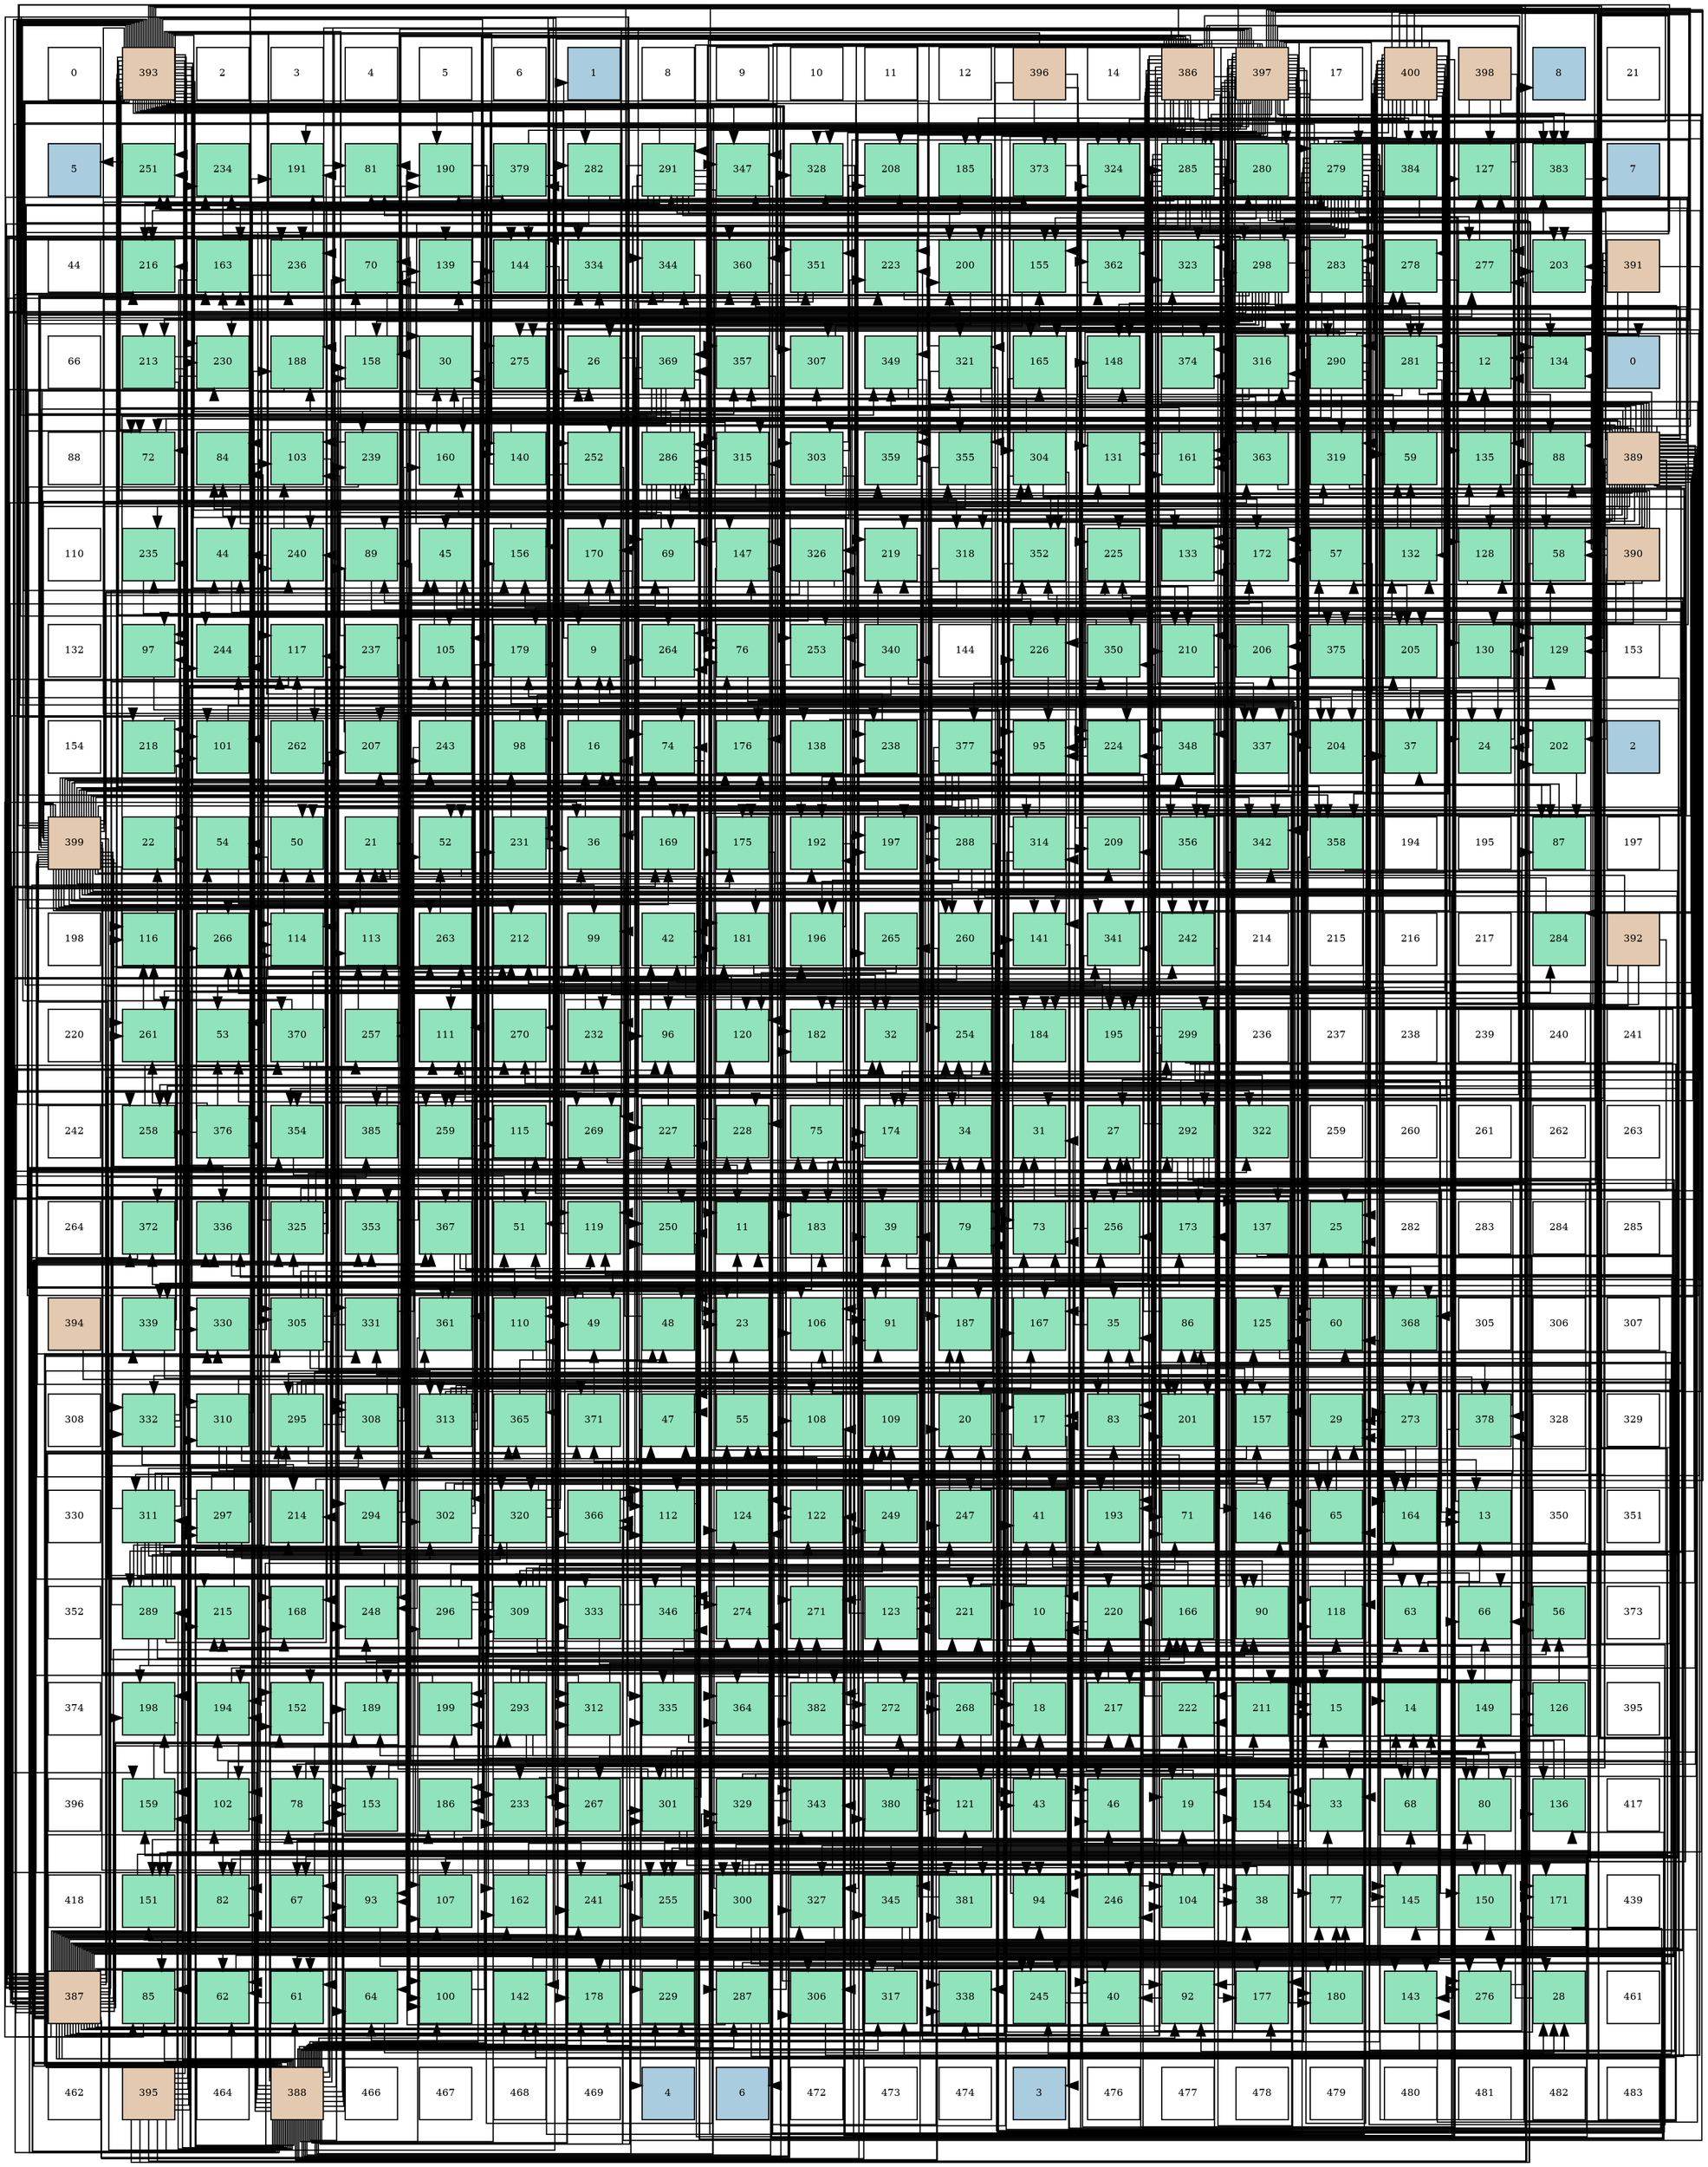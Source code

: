 digraph layout{
 rankdir=TB;
 splines=ortho;
 node [style=filled shape=square fixedsize=true width=0.6];
0[label="0", fontsize=8, fillcolor="#ffffff"];
1[label="393", fontsize=8, fillcolor="#e3c9af"];
2[label="2", fontsize=8, fillcolor="#ffffff"];
3[label="3", fontsize=8, fillcolor="#ffffff"];
4[label="4", fontsize=8, fillcolor="#ffffff"];
5[label="5", fontsize=8, fillcolor="#ffffff"];
6[label="6", fontsize=8, fillcolor="#ffffff"];
7[label="1", fontsize=8, fillcolor="#a9ccde"];
8[label="8", fontsize=8, fillcolor="#ffffff"];
9[label="9", fontsize=8, fillcolor="#ffffff"];
10[label="10", fontsize=8, fillcolor="#ffffff"];
11[label="11", fontsize=8, fillcolor="#ffffff"];
12[label="12", fontsize=8, fillcolor="#ffffff"];
13[label="396", fontsize=8, fillcolor="#e3c9af"];
14[label="14", fontsize=8, fillcolor="#ffffff"];
15[label="386", fontsize=8, fillcolor="#e3c9af"];
16[label="397", fontsize=8, fillcolor="#e3c9af"];
17[label="17", fontsize=8, fillcolor="#ffffff"];
18[label="400", fontsize=8, fillcolor="#e3c9af"];
19[label="398", fontsize=8, fillcolor="#e3c9af"];
20[label="8", fontsize=8, fillcolor="#a9ccde"];
21[label="21", fontsize=8, fillcolor="#ffffff"];
22[label="5", fontsize=8, fillcolor="#a9ccde"];
23[label="251", fontsize=8, fillcolor="#91e3bb"];
24[label="234", fontsize=8, fillcolor="#91e3bb"];
25[label="191", fontsize=8, fillcolor="#91e3bb"];
26[label="81", fontsize=8, fillcolor="#91e3bb"];
27[label="190", fontsize=8, fillcolor="#91e3bb"];
28[label="379", fontsize=8, fillcolor="#91e3bb"];
29[label="282", fontsize=8, fillcolor="#91e3bb"];
30[label="291", fontsize=8, fillcolor="#91e3bb"];
31[label="347", fontsize=8, fillcolor="#91e3bb"];
32[label="328", fontsize=8, fillcolor="#91e3bb"];
33[label="208", fontsize=8, fillcolor="#91e3bb"];
34[label="185", fontsize=8, fillcolor="#91e3bb"];
35[label="373", fontsize=8, fillcolor="#91e3bb"];
36[label="324", fontsize=8, fillcolor="#91e3bb"];
37[label="285", fontsize=8, fillcolor="#91e3bb"];
38[label="280", fontsize=8, fillcolor="#91e3bb"];
39[label="279", fontsize=8, fillcolor="#91e3bb"];
40[label="384", fontsize=8, fillcolor="#91e3bb"];
41[label="127", fontsize=8, fillcolor="#91e3bb"];
42[label="383", fontsize=8, fillcolor="#91e3bb"];
43[label="7", fontsize=8, fillcolor="#a9ccde"];
44[label="44", fontsize=8, fillcolor="#ffffff"];
45[label="216", fontsize=8, fillcolor="#91e3bb"];
46[label="163", fontsize=8, fillcolor="#91e3bb"];
47[label="236", fontsize=8, fillcolor="#91e3bb"];
48[label="70", fontsize=8, fillcolor="#91e3bb"];
49[label="139", fontsize=8, fillcolor="#91e3bb"];
50[label="144", fontsize=8, fillcolor="#91e3bb"];
51[label="334", fontsize=8, fillcolor="#91e3bb"];
52[label="344", fontsize=8, fillcolor="#91e3bb"];
53[label="360", fontsize=8, fillcolor="#91e3bb"];
54[label="351", fontsize=8, fillcolor="#91e3bb"];
55[label="223", fontsize=8, fillcolor="#91e3bb"];
56[label="200", fontsize=8, fillcolor="#91e3bb"];
57[label="155", fontsize=8, fillcolor="#91e3bb"];
58[label="362", fontsize=8, fillcolor="#91e3bb"];
59[label="323", fontsize=8, fillcolor="#91e3bb"];
60[label="298", fontsize=8, fillcolor="#91e3bb"];
61[label="283", fontsize=8, fillcolor="#91e3bb"];
62[label="278", fontsize=8, fillcolor="#91e3bb"];
63[label="277", fontsize=8, fillcolor="#91e3bb"];
64[label="203", fontsize=8, fillcolor="#91e3bb"];
65[label="391", fontsize=8, fillcolor="#e3c9af"];
66[label="66", fontsize=8, fillcolor="#ffffff"];
67[label="213", fontsize=8, fillcolor="#91e3bb"];
68[label="230", fontsize=8, fillcolor="#91e3bb"];
69[label="188", fontsize=8, fillcolor="#91e3bb"];
70[label="158", fontsize=8, fillcolor="#91e3bb"];
71[label="30", fontsize=8, fillcolor="#91e3bb"];
72[label="275", fontsize=8, fillcolor="#91e3bb"];
73[label="26", fontsize=8, fillcolor="#91e3bb"];
74[label="369", fontsize=8, fillcolor="#91e3bb"];
75[label="357", fontsize=8, fillcolor="#91e3bb"];
76[label="307", fontsize=8, fillcolor="#91e3bb"];
77[label="349", fontsize=8, fillcolor="#91e3bb"];
78[label="321", fontsize=8, fillcolor="#91e3bb"];
79[label="165", fontsize=8, fillcolor="#91e3bb"];
80[label="148", fontsize=8, fillcolor="#91e3bb"];
81[label="374", fontsize=8, fillcolor="#91e3bb"];
82[label="316", fontsize=8, fillcolor="#91e3bb"];
83[label="290", fontsize=8, fillcolor="#91e3bb"];
84[label="281", fontsize=8, fillcolor="#91e3bb"];
85[label="12", fontsize=8, fillcolor="#91e3bb"];
86[label="134", fontsize=8, fillcolor="#91e3bb"];
87[label="0", fontsize=8, fillcolor="#a9ccde"];
88[label="88", fontsize=8, fillcolor="#ffffff"];
89[label="72", fontsize=8, fillcolor="#91e3bb"];
90[label="84", fontsize=8, fillcolor="#91e3bb"];
91[label="103", fontsize=8, fillcolor="#91e3bb"];
92[label="239", fontsize=8, fillcolor="#91e3bb"];
93[label="160", fontsize=8, fillcolor="#91e3bb"];
94[label="140", fontsize=8, fillcolor="#91e3bb"];
95[label="252", fontsize=8, fillcolor="#91e3bb"];
96[label="286", fontsize=8, fillcolor="#91e3bb"];
97[label="315", fontsize=8, fillcolor="#91e3bb"];
98[label="303", fontsize=8, fillcolor="#91e3bb"];
99[label="359", fontsize=8, fillcolor="#91e3bb"];
100[label="355", fontsize=8, fillcolor="#91e3bb"];
101[label="304", fontsize=8, fillcolor="#91e3bb"];
102[label="131", fontsize=8, fillcolor="#91e3bb"];
103[label="161", fontsize=8, fillcolor="#91e3bb"];
104[label="363", fontsize=8, fillcolor="#91e3bb"];
105[label="319", fontsize=8, fillcolor="#91e3bb"];
106[label="59", fontsize=8, fillcolor="#91e3bb"];
107[label="135", fontsize=8, fillcolor="#91e3bb"];
108[label="88", fontsize=8, fillcolor="#91e3bb"];
109[label="389", fontsize=8, fillcolor="#e3c9af"];
110[label="110", fontsize=8, fillcolor="#ffffff"];
111[label="235", fontsize=8, fillcolor="#91e3bb"];
112[label="44", fontsize=8, fillcolor="#91e3bb"];
113[label="240", fontsize=8, fillcolor="#91e3bb"];
114[label="89", fontsize=8, fillcolor="#91e3bb"];
115[label="45", fontsize=8, fillcolor="#91e3bb"];
116[label="156", fontsize=8, fillcolor="#91e3bb"];
117[label="170", fontsize=8, fillcolor="#91e3bb"];
118[label="69", fontsize=8, fillcolor="#91e3bb"];
119[label="147", fontsize=8, fillcolor="#91e3bb"];
120[label="326", fontsize=8, fillcolor="#91e3bb"];
121[label="219", fontsize=8, fillcolor="#91e3bb"];
122[label="318", fontsize=8, fillcolor="#91e3bb"];
123[label="352", fontsize=8, fillcolor="#91e3bb"];
124[label="225", fontsize=8, fillcolor="#91e3bb"];
125[label="133", fontsize=8, fillcolor="#91e3bb"];
126[label="172", fontsize=8, fillcolor="#91e3bb"];
127[label="57", fontsize=8, fillcolor="#91e3bb"];
128[label="132", fontsize=8, fillcolor="#91e3bb"];
129[label="128", fontsize=8, fillcolor="#91e3bb"];
130[label="58", fontsize=8, fillcolor="#91e3bb"];
131[label="390", fontsize=8, fillcolor="#e3c9af"];
132[label="132", fontsize=8, fillcolor="#ffffff"];
133[label="97", fontsize=8, fillcolor="#91e3bb"];
134[label="244", fontsize=8, fillcolor="#91e3bb"];
135[label="117", fontsize=8, fillcolor="#91e3bb"];
136[label="237", fontsize=8, fillcolor="#91e3bb"];
137[label="105", fontsize=8, fillcolor="#91e3bb"];
138[label="179", fontsize=8, fillcolor="#91e3bb"];
139[label="9", fontsize=8, fillcolor="#91e3bb"];
140[label="264", fontsize=8, fillcolor="#91e3bb"];
141[label="76", fontsize=8, fillcolor="#91e3bb"];
142[label="253", fontsize=8, fillcolor="#91e3bb"];
143[label="340", fontsize=8, fillcolor="#91e3bb"];
144[label="144", fontsize=8, fillcolor="#ffffff"];
145[label="226", fontsize=8, fillcolor="#91e3bb"];
146[label="350", fontsize=8, fillcolor="#91e3bb"];
147[label="210", fontsize=8, fillcolor="#91e3bb"];
148[label="206", fontsize=8, fillcolor="#91e3bb"];
149[label="375", fontsize=8, fillcolor="#91e3bb"];
150[label="205", fontsize=8, fillcolor="#91e3bb"];
151[label="130", fontsize=8, fillcolor="#91e3bb"];
152[label="129", fontsize=8, fillcolor="#91e3bb"];
153[label="153", fontsize=8, fillcolor="#ffffff"];
154[label="154", fontsize=8, fillcolor="#ffffff"];
155[label="218", fontsize=8, fillcolor="#91e3bb"];
156[label="101", fontsize=8, fillcolor="#91e3bb"];
157[label="262", fontsize=8, fillcolor="#91e3bb"];
158[label="207", fontsize=8, fillcolor="#91e3bb"];
159[label="243", fontsize=8, fillcolor="#91e3bb"];
160[label="98", fontsize=8, fillcolor="#91e3bb"];
161[label="16", fontsize=8, fillcolor="#91e3bb"];
162[label="74", fontsize=8, fillcolor="#91e3bb"];
163[label="176", fontsize=8, fillcolor="#91e3bb"];
164[label="138", fontsize=8, fillcolor="#91e3bb"];
165[label="238", fontsize=8, fillcolor="#91e3bb"];
166[label="377", fontsize=8, fillcolor="#91e3bb"];
167[label="95", fontsize=8, fillcolor="#91e3bb"];
168[label="224", fontsize=8, fillcolor="#91e3bb"];
169[label="348", fontsize=8, fillcolor="#91e3bb"];
170[label="337", fontsize=8, fillcolor="#91e3bb"];
171[label="204", fontsize=8, fillcolor="#91e3bb"];
172[label="37", fontsize=8, fillcolor="#91e3bb"];
173[label="24", fontsize=8, fillcolor="#91e3bb"];
174[label="202", fontsize=8, fillcolor="#91e3bb"];
175[label="2", fontsize=8, fillcolor="#a9ccde"];
176[label="399", fontsize=8, fillcolor="#e3c9af"];
177[label="22", fontsize=8, fillcolor="#91e3bb"];
178[label="54", fontsize=8, fillcolor="#91e3bb"];
179[label="50", fontsize=8, fillcolor="#91e3bb"];
180[label="21", fontsize=8, fillcolor="#91e3bb"];
181[label="52", fontsize=8, fillcolor="#91e3bb"];
182[label="231", fontsize=8, fillcolor="#91e3bb"];
183[label="36", fontsize=8, fillcolor="#91e3bb"];
184[label="169", fontsize=8, fillcolor="#91e3bb"];
185[label="175", fontsize=8, fillcolor="#91e3bb"];
186[label="192", fontsize=8, fillcolor="#91e3bb"];
187[label="197", fontsize=8, fillcolor="#91e3bb"];
188[label="288", fontsize=8, fillcolor="#91e3bb"];
189[label="314", fontsize=8, fillcolor="#91e3bb"];
190[label="209", fontsize=8, fillcolor="#91e3bb"];
191[label="356", fontsize=8, fillcolor="#91e3bb"];
192[label="342", fontsize=8, fillcolor="#91e3bb"];
193[label="358", fontsize=8, fillcolor="#91e3bb"];
194[label="194", fontsize=8, fillcolor="#ffffff"];
195[label="195", fontsize=8, fillcolor="#ffffff"];
196[label="87", fontsize=8, fillcolor="#91e3bb"];
197[label="197", fontsize=8, fillcolor="#ffffff"];
198[label="198", fontsize=8, fillcolor="#ffffff"];
199[label="116", fontsize=8, fillcolor="#91e3bb"];
200[label="266", fontsize=8, fillcolor="#91e3bb"];
201[label="114", fontsize=8, fillcolor="#91e3bb"];
202[label="113", fontsize=8, fillcolor="#91e3bb"];
203[label="263", fontsize=8, fillcolor="#91e3bb"];
204[label="212", fontsize=8, fillcolor="#91e3bb"];
205[label="99", fontsize=8, fillcolor="#91e3bb"];
206[label="42", fontsize=8, fillcolor="#91e3bb"];
207[label="181", fontsize=8, fillcolor="#91e3bb"];
208[label="196", fontsize=8, fillcolor="#91e3bb"];
209[label="265", fontsize=8, fillcolor="#91e3bb"];
210[label="260", fontsize=8, fillcolor="#91e3bb"];
211[label="141", fontsize=8, fillcolor="#91e3bb"];
212[label="341", fontsize=8, fillcolor="#91e3bb"];
213[label="242", fontsize=8, fillcolor="#91e3bb"];
214[label="214", fontsize=8, fillcolor="#ffffff"];
215[label="215", fontsize=8, fillcolor="#ffffff"];
216[label="216", fontsize=8, fillcolor="#ffffff"];
217[label="217", fontsize=8, fillcolor="#ffffff"];
218[label="284", fontsize=8, fillcolor="#91e3bb"];
219[label="392", fontsize=8, fillcolor="#e3c9af"];
220[label="220", fontsize=8, fillcolor="#ffffff"];
221[label="261", fontsize=8, fillcolor="#91e3bb"];
222[label="53", fontsize=8, fillcolor="#91e3bb"];
223[label="370", fontsize=8, fillcolor="#91e3bb"];
224[label="257", fontsize=8, fillcolor="#91e3bb"];
225[label="111", fontsize=8, fillcolor="#91e3bb"];
226[label="270", fontsize=8, fillcolor="#91e3bb"];
227[label="232", fontsize=8, fillcolor="#91e3bb"];
228[label="96", fontsize=8, fillcolor="#91e3bb"];
229[label="120", fontsize=8, fillcolor="#91e3bb"];
230[label="182", fontsize=8, fillcolor="#91e3bb"];
231[label="32", fontsize=8, fillcolor="#91e3bb"];
232[label="254", fontsize=8, fillcolor="#91e3bb"];
233[label="184", fontsize=8, fillcolor="#91e3bb"];
234[label="195", fontsize=8, fillcolor="#91e3bb"];
235[label="299", fontsize=8, fillcolor="#91e3bb"];
236[label="236", fontsize=8, fillcolor="#ffffff"];
237[label="237", fontsize=8, fillcolor="#ffffff"];
238[label="238", fontsize=8, fillcolor="#ffffff"];
239[label="239", fontsize=8, fillcolor="#ffffff"];
240[label="240", fontsize=8, fillcolor="#ffffff"];
241[label="241", fontsize=8, fillcolor="#ffffff"];
242[label="242", fontsize=8, fillcolor="#ffffff"];
243[label="258", fontsize=8, fillcolor="#91e3bb"];
244[label="376", fontsize=8, fillcolor="#91e3bb"];
245[label="354", fontsize=8, fillcolor="#91e3bb"];
246[label="385", fontsize=8, fillcolor="#91e3bb"];
247[label="259", fontsize=8, fillcolor="#91e3bb"];
248[label="115", fontsize=8, fillcolor="#91e3bb"];
249[label="269", fontsize=8, fillcolor="#91e3bb"];
250[label="227", fontsize=8, fillcolor="#91e3bb"];
251[label="228", fontsize=8, fillcolor="#91e3bb"];
252[label="75", fontsize=8, fillcolor="#91e3bb"];
253[label="174", fontsize=8, fillcolor="#91e3bb"];
254[label="34", fontsize=8, fillcolor="#91e3bb"];
255[label="31", fontsize=8, fillcolor="#91e3bb"];
256[label="27", fontsize=8, fillcolor="#91e3bb"];
257[label="292", fontsize=8, fillcolor="#91e3bb"];
258[label="322", fontsize=8, fillcolor="#91e3bb"];
259[label="259", fontsize=8, fillcolor="#ffffff"];
260[label="260", fontsize=8, fillcolor="#ffffff"];
261[label="261", fontsize=8, fillcolor="#ffffff"];
262[label="262", fontsize=8, fillcolor="#ffffff"];
263[label="263", fontsize=8, fillcolor="#ffffff"];
264[label="264", fontsize=8, fillcolor="#ffffff"];
265[label="372", fontsize=8, fillcolor="#91e3bb"];
266[label="336", fontsize=8, fillcolor="#91e3bb"];
267[label="325", fontsize=8, fillcolor="#91e3bb"];
268[label="353", fontsize=8, fillcolor="#91e3bb"];
269[label="367", fontsize=8, fillcolor="#91e3bb"];
270[label="51", fontsize=8, fillcolor="#91e3bb"];
271[label="119", fontsize=8, fillcolor="#91e3bb"];
272[label="250", fontsize=8, fillcolor="#91e3bb"];
273[label="11", fontsize=8, fillcolor="#91e3bb"];
274[label="183", fontsize=8, fillcolor="#91e3bb"];
275[label="39", fontsize=8, fillcolor="#91e3bb"];
276[label="79", fontsize=8, fillcolor="#91e3bb"];
277[label="73", fontsize=8, fillcolor="#91e3bb"];
278[label="256", fontsize=8, fillcolor="#91e3bb"];
279[label="173", fontsize=8, fillcolor="#91e3bb"];
280[label="137", fontsize=8, fillcolor="#91e3bb"];
281[label="25", fontsize=8, fillcolor="#91e3bb"];
282[label="282", fontsize=8, fillcolor="#ffffff"];
283[label="283", fontsize=8, fillcolor="#ffffff"];
284[label="284", fontsize=8, fillcolor="#ffffff"];
285[label="285", fontsize=8, fillcolor="#ffffff"];
286[label="394", fontsize=8, fillcolor="#e3c9af"];
287[label="339", fontsize=8, fillcolor="#91e3bb"];
288[label="330", fontsize=8, fillcolor="#91e3bb"];
289[label="305", fontsize=8, fillcolor="#91e3bb"];
290[label="331", fontsize=8, fillcolor="#91e3bb"];
291[label="361", fontsize=8, fillcolor="#91e3bb"];
292[label="110", fontsize=8, fillcolor="#91e3bb"];
293[label="49", fontsize=8, fillcolor="#91e3bb"];
294[label="48", fontsize=8, fillcolor="#91e3bb"];
295[label="23", fontsize=8, fillcolor="#91e3bb"];
296[label="106", fontsize=8, fillcolor="#91e3bb"];
297[label="91", fontsize=8, fillcolor="#91e3bb"];
298[label="187", fontsize=8, fillcolor="#91e3bb"];
299[label="167", fontsize=8, fillcolor="#91e3bb"];
300[label="35", fontsize=8, fillcolor="#91e3bb"];
301[label="86", fontsize=8, fillcolor="#91e3bb"];
302[label="125", fontsize=8, fillcolor="#91e3bb"];
303[label="60", fontsize=8, fillcolor="#91e3bb"];
304[label="368", fontsize=8, fillcolor="#91e3bb"];
305[label="305", fontsize=8, fillcolor="#ffffff"];
306[label="306", fontsize=8, fillcolor="#ffffff"];
307[label="307", fontsize=8, fillcolor="#ffffff"];
308[label="308", fontsize=8, fillcolor="#ffffff"];
309[label="332", fontsize=8, fillcolor="#91e3bb"];
310[label="310", fontsize=8, fillcolor="#91e3bb"];
311[label="295", fontsize=8, fillcolor="#91e3bb"];
312[label="308", fontsize=8, fillcolor="#91e3bb"];
313[label="313", fontsize=8, fillcolor="#91e3bb"];
314[label="365", fontsize=8, fillcolor="#91e3bb"];
315[label="371", fontsize=8, fillcolor="#91e3bb"];
316[label="47", fontsize=8, fillcolor="#91e3bb"];
317[label="55", fontsize=8, fillcolor="#91e3bb"];
318[label="108", fontsize=8, fillcolor="#91e3bb"];
319[label="109", fontsize=8, fillcolor="#91e3bb"];
320[label="20", fontsize=8, fillcolor="#91e3bb"];
321[label="17", fontsize=8, fillcolor="#91e3bb"];
322[label="83", fontsize=8, fillcolor="#91e3bb"];
323[label="201", fontsize=8, fillcolor="#91e3bb"];
324[label="157", fontsize=8, fillcolor="#91e3bb"];
325[label="29", fontsize=8, fillcolor="#91e3bb"];
326[label="273", fontsize=8, fillcolor="#91e3bb"];
327[label="378", fontsize=8, fillcolor="#91e3bb"];
328[label="328", fontsize=8, fillcolor="#ffffff"];
329[label="329", fontsize=8, fillcolor="#ffffff"];
330[label="330", fontsize=8, fillcolor="#ffffff"];
331[label="311", fontsize=8, fillcolor="#91e3bb"];
332[label="297", fontsize=8, fillcolor="#91e3bb"];
333[label="214", fontsize=8, fillcolor="#91e3bb"];
334[label="294", fontsize=8, fillcolor="#91e3bb"];
335[label="302", fontsize=8, fillcolor="#91e3bb"];
336[label="320", fontsize=8, fillcolor="#91e3bb"];
337[label="366", fontsize=8, fillcolor="#91e3bb"];
338[label="112", fontsize=8, fillcolor="#91e3bb"];
339[label="124", fontsize=8, fillcolor="#91e3bb"];
340[label="122", fontsize=8, fillcolor="#91e3bb"];
341[label="249", fontsize=8, fillcolor="#91e3bb"];
342[label="247", fontsize=8, fillcolor="#91e3bb"];
343[label="41", fontsize=8, fillcolor="#91e3bb"];
344[label="193", fontsize=8, fillcolor="#91e3bb"];
345[label="71", fontsize=8, fillcolor="#91e3bb"];
346[label="146", fontsize=8, fillcolor="#91e3bb"];
347[label="65", fontsize=8, fillcolor="#91e3bb"];
348[label="164", fontsize=8, fillcolor="#91e3bb"];
349[label="13", fontsize=8, fillcolor="#91e3bb"];
350[label="350", fontsize=8, fillcolor="#ffffff"];
351[label="351", fontsize=8, fillcolor="#ffffff"];
352[label="352", fontsize=8, fillcolor="#ffffff"];
353[label="289", fontsize=8, fillcolor="#91e3bb"];
354[label="215", fontsize=8, fillcolor="#91e3bb"];
355[label="168", fontsize=8, fillcolor="#91e3bb"];
356[label="248", fontsize=8, fillcolor="#91e3bb"];
357[label="296", fontsize=8, fillcolor="#91e3bb"];
358[label="309", fontsize=8, fillcolor="#91e3bb"];
359[label="333", fontsize=8, fillcolor="#91e3bb"];
360[label="346", fontsize=8, fillcolor="#91e3bb"];
361[label="274", fontsize=8, fillcolor="#91e3bb"];
362[label="271", fontsize=8, fillcolor="#91e3bb"];
363[label="123", fontsize=8, fillcolor="#91e3bb"];
364[label="221", fontsize=8, fillcolor="#91e3bb"];
365[label="10", fontsize=8, fillcolor="#91e3bb"];
366[label="220", fontsize=8, fillcolor="#91e3bb"];
367[label="166", fontsize=8, fillcolor="#91e3bb"];
368[label="90", fontsize=8, fillcolor="#91e3bb"];
369[label="118", fontsize=8, fillcolor="#91e3bb"];
370[label="63", fontsize=8, fillcolor="#91e3bb"];
371[label="66", fontsize=8, fillcolor="#91e3bb"];
372[label="56", fontsize=8, fillcolor="#91e3bb"];
373[label="373", fontsize=8, fillcolor="#ffffff"];
374[label="374", fontsize=8, fillcolor="#ffffff"];
375[label="198", fontsize=8, fillcolor="#91e3bb"];
376[label="194", fontsize=8, fillcolor="#91e3bb"];
377[label="152", fontsize=8, fillcolor="#91e3bb"];
378[label="189", fontsize=8, fillcolor="#91e3bb"];
379[label="199", fontsize=8, fillcolor="#91e3bb"];
380[label="293", fontsize=8, fillcolor="#91e3bb"];
381[label="312", fontsize=8, fillcolor="#91e3bb"];
382[label="335", fontsize=8, fillcolor="#91e3bb"];
383[label="364", fontsize=8, fillcolor="#91e3bb"];
384[label="382", fontsize=8, fillcolor="#91e3bb"];
385[label="272", fontsize=8, fillcolor="#91e3bb"];
386[label="268", fontsize=8, fillcolor="#91e3bb"];
387[label="18", fontsize=8, fillcolor="#91e3bb"];
388[label="217", fontsize=8, fillcolor="#91e3bb"];
389[label="222", fontsize=8, fillcolor="#91e3bb"];
390[label="211", fontsize=8, fillcolor="#91e3bb"];
391[label="15", fontsize=8, fillcolor="#91e3bb"];
392[label="14", fontsize=8, fillcolor="#91e3bb"];
393[label="149", fontsize=8, fillcolor="#91e3bb"];
394[label="126", fontsize=8, fillcolor="#91e3bb"];
395[label="395", fontsize=8, fillcolor="#ffffff"];
396[label="396", fontsize=8, fillcolor="#ffffff"];
397[label="159", fontsize=8, fillcolor="#91e3bb"];
398[label="102", fontsize=8, fillcolor="#91e3bb"];
399[label="78", fontsize=8, fillcolor="#91e3bb"];
400[label="153", fontsize=8, fillcolor="#91e3bb"];
401[label="186", fontsize=8, fillcolor="#91e3bb"];
402[label="233", fontsize=8, fillcolor="#91e3bb"];
403[label="267", fontsize=8, fillcolor="#91e3bb"];
404[label="301", fontsize=8, fillcolor="#91e3bb"];
405[label="329", fontsize=8, fillcolor="#91e3bb"];
406[label="343", fontsize=8, fillcolor="#91e3bb"];
407[label="380", fontsize=8, fillcolor="#91e3bb"];
408[label="121", fontsize=8, fillcolor="#91e3bb"];
409[label="43", fontsize=8, fillcolor="#91e3bb"];
410[label="46", fontsize=8, fillcolor="#91e3bb"];
411[label="19", fontsize=8, fillcolor="#91e3bb"];
412[label="154", fontsize=8, fillcolor="#91e3bb"];
413[label="33", fontsize=8, fillcolor="#91e3bb"];
414[label="68", fontsize=8, fillcolor="#91e3bb"];
415[label="80", fontsize=8, fillcolor="#91e3bb"];
416[label="136", fontsize=8, fillcolor="#91e3bb"];
417[label="417", fontsize=8, fillcolor="#ffffff"];
418[label="418", fontsize=8, fillcolor="#ffffff"];
419[label="151", fontsize=8, fillcolor="#91e3bb"];
420[label="82", fontsize=8, fillcolor="#91e3bb"];
421[label="67", fontsize=8, fillcolor="#91e3bb"];
422[label="93", fontsize=8, fillcolor="#91e3bb"];
423[label="107", fontsize=8, fillcolor="#91e3bb"];
424[label="162", fontsize=8, fillcolor="#91e3bb"];
425[label="241", fontsize=8, fillcolor="#91e3bb"];
426[label="255", fontsize=8, fillcolor="#91e3bb"];
427[label="300", fontsize=8, fillcolor="#91e3bb"];
428[label="327", fontsize=8, fillcolor="#91e3bb"];
429[label="345", fontsize=8, fillcolor="#91e3bb"];
430[label="381", fontsize=8, fillcolor="#91e3bb"];
431[label="94", fontsize=8, fillcolor="#91e3bb"];
432[label="246", fontsize=8, fillcolor="#91e3bb"];
433[label="104", fontsize=8, fillcolor="#91e3bb"];
434[label="38", fontsize=8, fillcolor="#91e3bb"];
435[label="77", fontsize=8, fillcolor="#91e3bb"];
436[label="145", fontsize=8, fillcolor="#91e3bb"];
437[label="150", fontsize=8, fillcolor="#91e3bb"];
438[label="171", fontsize=8, fillcolor="#91e3bb"];
439[label="439", fontsize=8, fillcolor="#ffffff"];
440[label="387", fontsize=8, fillcolor="#e3c9af"];
441[label="85", fontsize=8, fillcolor="#91e3bb"];
442[label="62", fontsize=8, fillcolor="#91e3bb"];
443[label="61", fontsize=8, fillcolor="#91e3bb"];
444[label="64", fontsize=8, fillcolor="#91e3bb"];
445[label="100", fontsize=8, fillcolor="#91e3bb"];
446[label="142", fontsize=8, fillcolor="#91e3bb"];
447[label="178", fontsize=8, fillcolor="#91e3bb"];
448[label="229", fontsize=8, fillcolor="#91e3bb"];
449[label="287", fontsize=8, fillcolor="#91e3bb"];
450[label="306", fontsize=8, fillcolor="#91e3bb"];
451[label="317", fontsize=8, fillcolor="#91e3bb"];
452[label="338", fontsize=8, fillcolor="#91e3bb"];
453[label="245", fontsize=8, fillcolor="#91e3bb"];
454[label="40", fontsize=8, fillcolor="#91e3bb"];
455[label="92", fontsize=8, fillcolor="#91e3bb"];
456[label="177", fontsize=8, fillcolor="#91e3bb"];
457[label="180", fontsize=8, fillcolor="#91e3bb"];
458[label="143", fontsize=8, fillcolor="#91e3bb"];
459[label="276", fontsize=8, fillcolor="#91e3bb"];
460[label="28", fontsize=8, fillcolor="#91e3bb"];
461[label="461", fontsize=8, fillcolor="#ffffff"];
462[label="462", fontsize=8, fillcolor="#ffffff"];
463[label="395", fontsize=8, fillcolor="#e3c9af"];
464[label="464", fontsize=8, fillcolor="#ffffff"];
465[label="388", fontsize=8, fillcolor="#e3c9af"];
466[label="466", fontsize=8, fillcolor="#ffffff"];
467[label="467", fontsize=8, fillcolor="#ffffff"];
468[label="468", fontsize=8, fillcolor="#ffffff"];
469[label="469", fontsize=8, fillcolor="#ffffff"];
470[label="4", fontsize=8, fillcolor="#a9ccde"];
471[label="6", fontsize=8, fillcolor="#a9ccde"];
472[label="472", fontsize=8, fillcolor="#ffffff"];
473[label="473", fontsize=8, fillcolor="#ffffff"];
474[label="474", fontsize=8, fillcolor="#ffffff"];
475[label="3", fontsize=8, fillcolor="#a9ccde"];
476[label="476", fontsize=8, fillcolor="#ffffff"];
477[label="477", fontsize=8, fillcolor="#ffffff"];
478[label="478", fontsize=8, fillcolor="#ffffff"];
479[label="479", fontsize=8, fillcolor="#ffffff"];
480[label="480", fontsize=8, fillcolor="#ffffff"];
481[label="481", fontsize=8, fillcolor="#ffffff"];
482[label="482", fontsize=8, fillcolor="#ffffff"];
483[label="483", fontsize=8, fillcolor="#ffffff"];
edge [constraint=false, style=vis];139 -> 7;
365 -> 475;
273 -> 471;
85 -> 87;
349 -> 139;
392 -> 139;
391 -> 139;
161 -> 139;
321 -> 365;
387 -> 365;
411 -> 365;
320 -> 365;
180 -> 273;
177 -> 273;
295 -> 273;
173 -> 85;
281 -> 349;
73 -> 349;
256 -> 349;
460 -> 392;
325 -> 392;
71 -> 391;
255 -> 391;
231 -> 391;
413 -> 391;
254 -> 161;
300 -> 161;
183 -> 161;
172 -> 175;
434 -> 321;
275 -> 321;
454 -> 321;
343 -> 321;
206 -> 387;
409 -> 387;
112 -> 411;
115 -> 320;
410 -> 320;
316 -> 470;
294 -> 180;
293 -> 180;
179 -> 177;
270 -> 177;
181 -> 295;
222 -> 295;
178 -> 295;
317 -> 295;
372 -> 273;
127 -> 173;
130 -> 173;
106 -> 85;
303 -> 281;
443 -> 73;
442 -> 256;
370 -> 349;
444 -> 460;
347 -> 325;
371 -> 325;
421 -> 392;
414 -> 392;
118 -> 71;
48 -> 71;
345 -> 255;
89 -> 255;
277 -> 255;
162 -> 231;
252 -> 231;
141 -> 413;
435 -> 413;
399 -> 254;
276 -> 254;
415 -> 300;
26 -> 300;
420 -> 300;
322 -> 300;
90 -> 183;
441 -> 183;
301 -> 161;
196 -> 172;
108 -> 172;
114 -> 434;
368 -> 275;
297 -> 275;
455 -> 454;
422 -> 454;
431 -> 343;
167 -> 206;
228 -> 206;
133 -> 409;
160 -> 409;
205 -> 409;
445 -> 387;
156 -> 387;
398 -> 112;
91 -> 411;
433 -> 411;
137 -> 115;
296 -> 410;
423 -> 320;
318 -> 316;
319 -> 316;
292 -> 294;
225 -> 293;
338 -> 180;
202 -> 180;
201 -> 179;
248 -> 270;
199 -> 177;
135 -> 177;
369 -> 181;
271 -> 222;
229 -> 178;
408 -> 317;
340 -> 317;
363 -> 317;
339 -> 317;
302 -> 372;
394 -> 372;
41 -> 20;
129 -> 127;
152 -> 130;
151 -> 173;
102 -> 173;
128 -> 106;
125 -> 106;
86 -> 85;
107 -> 85;
416 -> 303;
416 -> 302;
280 -> 443;
280 -> 442;
164 -> 370;
49 -> 370;
94 -> 444;
94 -> 26;
94 -> 271;
211 -> 460;
446 -> 460;
458 -> 460;
50 -> 347;
436 -> 347;
346 -> 347;
119 -> 347;
80 -> 371;
393 -> 371;
393 -> 394;
437 -> 325;
419 -> 325;
377 -> 421;
400 -> 414;
412 -> 414;
57 -> 118;
116 -> 48;
324 -> 48;
70 -> 48;
397 -> 48;
93 -> 71;
103 -> 71;
424 -> 345;
46 -> 89;
348 -> 277;
79 -> 277;
367 -> 277;
299 -> 277;
355 -> 255;
184 -> 162;
117 -> 162;
438 -> 162;
126 -> 162;
279 -> 252;
253 -> 231;
185 -> 231;
163 -> 141;
456 -> 435;
447 -> 435;
138 -> 435;
457 -> 435;
207 -> 413;
230 -> 413;
274 -> 399;
233 -> 276;
34 -> 276;
401 -> 276;
298 -> 276;
69 -> 254;
378 -> 254;
27 -> 415;
25 -> 26;
186 -> 420;
344 -> 322;
376 -> 90;
234 -> 90;
208 -> 90;
187 -> 90;
375 -> 441;
379 -> 183;
56 -> 183;
323 -> 301;
174 -> 196;
64 -> 108;
171 -> 172;
150 -> 172;
148 -> 114;
158 -> 114;
33 -> 114;
190 -> 114;
147 -> 434;
390 -> 368;
204 -> 297;
67 -> 297;
67 -> 133;
67 -> 156;
333 -> 297;
354 -> 275;
45 -> 275;
388 -> 455;
155 -> 422;
121 -> 454;
366 -> 431;
364 -> 343;
389 -> 343;
55 -> 167;
168 -> 167;
124 -> 167;
145 -> 167;
250 -> 228;
251 -> 206;
448 -> 206;
68 -> 133;
182 -> 160;
227 -> 205;
402 -> 409;
24 -> 445;
111 -> 445;
47 -> 156;
136 -> 398;
136 -> 91;
165 -> 112;
92 -> 91;
92 -> 296;
113 -> 91;
425 -> 433;
213 -> 411;
159 -> 137;
159 -> 423;
134 -> 410;
453 -> 410;
432 -> 410;
342 -> 320;
356 -> 318;
341 -> 319;
272 -> 316;
23 -> 22;
95 -> 292;
95 -> 369;
142 -> 294;
232 -> 225;
426 -> 338;
278 -> 338;
224 -> 202;
243 -> 201;
247 -> 248;
210 -> 270;
221 -> 199;
157 -> 135;
203 -> 181;
140 -> 222;
209 -> 229;
200 -> 178;
403 -> 178;
386 -> 408;
249 -> 408;
226 -> 340;
362 -> 340;
385 -> 363;
326 -> 363;
361 -> 339;
72 -> 372;
459 -> 372;
63 -> 41;
62 -> 129;
39 -> 127;
39 -> 444;
39 -> 371;
39 -> 118;
39 -> 89;
39 -> 420;
39 -> 369;
39 -> 151;
39 -> 102;
39 -> 211;
39 -> 446;
39 -> 50;
39 -> 436;
39 -> 346;
39 -> 119;
39 -> 80;
39 -> 419;
39 -> 400;
39 -> 57;
39 -> 116;
39 -> 324;
39 -> 93;
39 -> 103;
39 -> 46;
39 -> 348;
39 -> 367;
39 -> 355;
39 -> 184;
39 -> 438;
39 -> 126;
39 -> 279;
39 -> 185;
39 -> 456;
39 -> 447;
39 -> 138;
39 -> 200;
39 -> 72;
39 -> 459;
38 -> 271;
38 -> 152;
38 -> 151;
38 -> 102;
38 -> 174;
38 -> 171;
84 -> 130;
84 -> 108;
84 -> 340;
84 -> 128;
84 -> 125;
29 -> 106;
29 -> 151;
61 -> 222;
61 -> 106;
61 -> 196;
61 -> 292;
61 -> 271;
61 -> 125;
61 -> 171;
61 -> 386;
61 -> 385;
218 -> 125;
37 -> 399;
37 -> 415;
37 -> 26;
37 -> 322;
37 -> 441;
37 -> 292;
37 -> 86;
37 -> 107;
37 -> 274;
37 -> 233;
37 -> 34;
37 -> 401;
37 -> 69;
37 -> 378;
37 -> 27;
37 -> 25;
37 -> 186;
37 -> 344;
37 -> 234;
37 -> 208;
37 -> 187;
37 -> 375;
37 -> 379;
37 -> 56;
37 -> 64;
37 -> 150;
96 -> 281;
96 -> 118;
96 -> 141;
96 -> 338;
96 -> 248;
96 -> 408;
96 -> 416;
96 -> 49;
96 -> 79;
96 -> 207;
96 -> 34;
96 -> 298;
96 -> 142;
96 -> 224;
96 -> 459;
449 -> 179;
449 -> 26;
449 -> 248;
449 -> 416;
449 -> 280;
449 -> 142;
449 -> 326;
188 -> 303;
188 -> 421;
188 -> 164;
188 -> 397;
188 -> 93;
188 -> 163;
188 -> 138;
188 -> 208;
353 -> 303;
353 -> 201;
353 -> 135;
353 -> 211;
353 -> 50;
353 -> 119;
353 -> 437;
353 -> 27;
353 -> 25;
353 -> 344;
83 -> 281;
83 -> 73;
83 -> 256;
83 -> 443;
83 -> 442;
83 -> 370;
83 -> 421;
83 -> 302;
83 -> 49;
83 -> 377;
83 -> 412;
30 -> 281;
30 -> 442;
30 -> 141;
30 -> 324;
30 -> 348;
30 -> 79;
30 -> 274;
30 -> 233;
30 -> 147;
30 -> 333;
30 -> 45;
30 -> 124;
30 -> 165;
30 -> 425;
257 -> 443;
257 -> 441;
257 -> 438;
257 -> 447;
257 -> 376;
257 -> 158;
257 -> 190;
257 -> 45;
380 -> 256;
380 -> 279;
380 -> 456;
380 -> 457;
380 -> 234;
334 -> 164;
334 -> 49;
311 -> 302;
311 -> 49;
311 -> 324;
311 -> 187;
311 -> 210;
311 -> 386;
311 -> 459;
357 -> 370;
357 -> 118;
357 -> 116;
357 -> 348;
357 -> 233;
332 -> 319;
332 -> 94;
332 -> 458;
332 -> 25;
332 -> 390;
332 -> 23;
332 -> 95;
332 -> 385;
332 -> 72;
60 -> 89;
60 -> 211;
60 -> 458;
60 -> 50;
60 -> 436;
60 -> 80;
60 -> 419;
60 -> 57;
60 -> 116;
60 -> 70;
60 -> 397;
60 -> 103;
60 -> 424;
60 -> 46;
60 -> 79;
60 -> 355;
60 -> 117;
60 -> 447;
60 -> 457;
60 -> 403;
235 -> 293;
235 -> 345;
235 -> 420;
235 -> 322;
235 -> 363;
235 -> 394;
235 -> 446;
235 -> 346;
235 -> 437;
235 -> 419;
235 -> 344;
235 -> 426;
427 -> 141;
427 -> 394;
427 -> 458;
427 -> 437;
427 -> 438;
427 -> 200;
427 -> 459;
404 -> 415;
404 -> 202;
404 -> 369;
404 -> 436;
404 -> 393;
404 -> 186;
404 -> 232;
404 -> 278;
404 -> 140;
404 -> 362;
335 -> 414;
335 -> 346;
335 -> 324;
335 -> 117;
335 -> 163;
335 -> 209;
98 -> 346;
98 -> 148;
98 -> 33;
98 -> 354;
98 -> 55;
101 -> 393;
101 -> 437;
101 -> 93;
101 -> 456;
289 -> 270;
289 -> 181;
289 -> 400;
289 -> 70;
289 -> 397;
289 -> 185;
289 -> 323;
289 -> 403;
450 -> 412;
450 -> 46;
450 -> 69;
76 -> 57;
312 -> 116;
312 -> 70;
312 -> 93;
312 -> 298;
312 -> 208;
358 -> 345;
358 -> 367;
358 -> 299;
358 -> 323;
310 -> 319;
310 -> 46;
310 -> 69;
310 -> 390;
310 -> 24;
310 -> 47;
331 -> 89;
331 -> 368;
331 -> 205;
331 -> 67;
331 -> 45;
331 -> 366;
331 -> 389;
331 -> 250;
331 -> 68;
331 -> 92;
331 -> 453;
381 -> 367;
381 -> 378;
381 -> 390;
313 -> 252;
313 -> 229;
313 -> 299;
313 -> 184;
313 -> 253;
313 -> 138;
313 -> 207;
313 -> 230;
313 -> 323;
189 -> 438;
189 -> 33;
189 -> 190;
189 -> 45;
189 -> 341;
97 -> 368;
97 -> 126;
97 -> 234;
82 -> 126;
82 -> 253;
82 -> 163;
82 -> 230;
451 -> 456;
451 -> 457;
122 -> 138;
122 -> 341;
105 -> 207;
105 -> 323;
336 -> 294;
336 -> 274;
336 -> 298;
336 -> 344;
336 -> 376;
336 -> 379;
78 -> 298;
78 -> 25;
78 -> 186;
78 -> 376;
258 -> 186;
59 -> 301;
36 -> 301;
267 -> 158;
267 -> 251;
267 -> 182;
267 -> 136;
267 -> 113;
267 -> 159;
267 -> 134;
120 -> 422;
120 -> 160;
120 -> 147;
428 -> 434;
32 -> 434;
405 -> 204;
405 -> 366;
405 -> 389;
288 -> 204;
290 -> 204;
290 -> 111;
309 -> 133;
309 -> 156;
309 -> 333;
309 -> 111;
359 -> 297;
359 -> 433;
51 -> 354;
382 -> 296;
382 -> 388;
266 -> 455;
170 -> 455;
452 -> 455;
287 -> 155;
287 -> 425;
143 -> 160;
143 -> 121;
143 -> 364;
212 -> 454;
192 -> 366;
406 -> 431;
52 -> 431;
52 -> 137;
429 -> 431;
429 -> 453;
429 -> 432;
360 -> 364;
360 -> 250;
360 -> 342;
31 -> 389;
169 -> 343;
77 -> 168;
77 -> 145;
146 -> 445;
146 -> 168;
146 -> 145;
54 -> 228;
54 -> 448;
54 -> 362;
123 -> 448;
268 -> 227;
245 -> 402;
100 -> 112;
100 -> 398;
100 -> 433;
191 -> 213;
75 -> 213;
193 -> 115;
193 -> 423;
193 -> 369;
99 -> 432;
53 -> 342;
291 -> 356;
58 -> 318;
104 -> 318;
383 -> 341;
314 -> 272;
337 -> 316;
269 -> 292;
269 -> 271;
269 -> 340;
269 -> 249;
304 -> 294;
304 -> 203;
304 -> 209;
304 -> 226;
304 -> 326;
74 -> 293;
74 -> 225;
74 -> 199;
74 -> 224;
74 -> 247;
74 -> 200;
74 -> 361;
223 -> 225;
223 -> 199;
223 -> 247;
223 -> 157;
223 -> 203;
223 -> 226;
315 -> 293;
315 -> 338;
265 -> 426;
265 -> 224;
35 -> 426;
81 -> 202;
149 -> 202;
244 -> 222;
244 -> 243;
244 -> 221;
244 -> 200;
166 -> 179;
166 -> 181;
166 -> 201;
166 -> 386;
166 -> 362;
327 -> 270;
327 -> 135;
327 -> 385;
28 -> 229;
28 -> 339;
28 -> 403;
28 -> 361;
407 -> 339;
407 -> 386;
430 -> 408;
430 -> 363;
430 -> 361;
384 -> 362;
384 -> 385;
384 -> 361;
42 -> 43;
40 -> 63;
246 -> 41;
15 -> 256;
15 -> 112;
15 -> 133;
15 -> 205;
15 -> 296;
15 -> 229;
15 -> 339;
15 -> 57;
15 -> 70;
15 -> 103;
15 -> 299;
15 -> 230;
15 -> 34;
15 -> 401;
15 -> 121;
15 -> 145;
15 -> 402;
15 -> 213;
15 -> 134;
15 -> 356;
15 -> 96;
15 -> 188;
15 -> 30;
15 -> 311;
15 -> 357;
15 -> 76;
15 -> 312;
15 -> 122;
15 -> 105;
15 -> 120;
15 -> 32;
15 -> 359;
15 -> 382;
15 -> 170;
15 -> 287;
15 -> 58;
15 -> 104;
15 -> 383;
15 -> 314;
15 -> 337;
15 -> 74;
15 -> 244;
15 -> 166;
15 -> 327;
15 -> 40;
15 -> 246;
440 -> 73;
440 -> 115;
440 -> 252;
440 -> 228;
440 -> 156;
440 -> 91;
440 -> 433;
440 -> 137;
440 -> 296;
440 -> 423;
440 -> 50;
440 -> 119;
440 -> 80;
440 -> 377;
440 -> 400;
440 -> 103;
440 -> 424;
440 -> 367;
440 -> 355;
440 -> 184;
440 -> 117;
440 -> 126;
440 -> 253;
440 -> 185;
440 -> 207;
440 -> 378;
440 -> 27;
440 -> 187;
440 -> 375;
440 -> 56;
440 -> 148;
440 -> 388;
440 -> 155;
440 -> 55;
440 -> 168;
440 -> 124;
440 -> 145;
440 -> 250;
440 -> 251;
440 -> 68;
440 -> 182;
440 -> 227;
440 -> 47;
440 -> 165;
440 -> 113;
440 -> 425;
440 -> 213;
440 -> 453;
440 -> 272;
440 -> 96;
440 -> 188;
440 -> 257;
440 -> 380;
440 -> 311;
440 -> 332;
440 -> 235;
440 -> 404;
440 -> 450;
440 -> 189;
440 -> 97;
440 -> 451;
440 -> 258;
440 -> 59;
440 -> 120;
440 -> 428;
440 -> 32;
440 -> 405;
440 -> 288;
440 -> 51;
440 -> 266;
440 -> 170;
440 -> 143;
440 -> 212;
440 -> 192;
440 -> 406;
440 -> 31;
440 -> 169;
440 -> 123;
440 -> 268;
440 -> 245;
440 -> 99;
440 -> 53;
440 -> 104;
440 -> 314;
440 -> 337;
440 -> 269;
440 -> 304;
440 -> 74;
440 -> 244;
440 -> 166;
440 -> 327;
440 -> 28;
465 -> 443;
465 -> 442;
465 -> 444;
465 -> 421;
465 -> 399;
465 -> 420;
465 -> 441;
465 -> 422;
465 -> 445;
465 -> 398;
465 -> 423;
465 -> 446;
465 -> 419;
465 -> 377;
465 -> 400;
465 -> 397;
465 -> 424;
465 -> 355;
465 -> 447;
465 -> 401;
465 -> 378;
465 -> 376;
465 -> 375;
465 -> 379;
465 -> 333;
465 -> 354;
465 -> 448;
465 -> 402;
465 -> 425;
465 -> 356;
465 -> 426;
465 -> 403;
465 -> 63;
465 -> 449;
465 -> 353;
465 -> 380;
465 -> 334;
465 -> 311;
465 -> 357;
465 -> 332;
465 -> 427;
465 -> 404;
465 -> 335;
465 -> 289;
465 -> 450;
465 -> 312;
465 -> 358;
465 -> 310;
465 -> 331;
465 -> 381;
465 -> 313;
465 -> 451;
465 -> 336;
465 -> 267;
465 -> 428;
465 -> 405;
465 -> 288;
465 -> 290;
465 -> 309;
465 -> 359;
465 -> 382;
465 -> 266;
465 -> 452;
465 -> 287;
465 -> 406;
465 -> 429;
465 -> 360;
465 -> 268;
465 -> 245;
465 -> 291;
465 -> 383;
465 -> 314;
465 -> 337;
465 -> 269;
465 -> 223;
465 -> 315;
465 -> 265;
465 -> 244;
465 -> 407;
465 -> 430;
465 -> 384;
465 -> 42;
465 -> 246;
109 -> 73;
109 -> 115;
109 -> 371;
109 -> 414;
109 -> 399;
109 -> 415;
109 -> 228;
109 -> 398;
109 -> 137;
109 -> 41;
109 -> 458;
109 -> 436;
109 -> 80;
109 -> 377;
109 -> 299;
109 -> 184;
109 -> 117;
109 -> 253;
109 -> 185;
109 -> 163;
109 -> 230;
109 -> 379;
109 -> 56;
109 -> 121;
109 -> 168;
109 -> 251;
109 -> 227;
109 -> 24;
109 -> 111;
109 -> 113;
109 -> 432;
109 -> 342;
109 -> 63;
109 -> 96;
109 -> 353;
109 -> 30;
109 -> 257;
109 -> 235;
109 -> 404;
109 -> 98;
109 -> 289;
109 -> 450;
109 -> 76;
109 -> 312;
109 -> 331;
109 -> 381;
109 -> 97;
109 -> 82;
109 -> 451;
109 -> 59;
109 -> 428;
109 -> 32;
109 -> 51;
109 -> 452;
109 -> 212;
109 -> 192;
109 -> 52;
109 -> 31;
109 -> 169;
109 -> 77;
109 -> 123;
109 -> 191;
109 -> 75;
109 -> 99;
109 -> 53;
109 -> 304;
109 -> 74;
109 -> 407;
131 -> 130;
131 -> 108;
131 -> 129;
131 -> 152;
131 -> 151;
131 -> 128;
131 -> 86;
131 -> 107;
131 -> 174;
131 -> 64;
131 -> 150;
65 -> 130;
65 -> 129;
65 -> 152;
65 -> 102;
65 -> 86;
65 -> 107;
65 -> 218;
219 -> 269;
219 -> 304;
219 -> 166;
219 -> 327;
219 -> 28;
1 -> 322;
1 -> 196;
1 -> 201;
1 -> 135;
1 -> 102;
1 -> 125;
1 -> 86;
1 -> 94;
1 -> 211;
1 -> 446;
1 -> 119;
1 -> 348;
1 -> 279;
1 -> 274;
1 -> 401;
1 -> 27;
1 -> 375;
1 -> 56;
1 -> 64;
1 -> 171;
1 -> 150;
1 -> 155;
1 -> 121;
1 -> 68;
1 -> 165;
1 -> 92;
1 -> 95;
1 -> 232;
1 -> 278;
1 -> 243;
1 -> 210;
1 -> 221;
1 -> 140;
1 -> 249;
1 -> 72;
1 -> 38;
1 -> 84;
1 -> 29;
1 -> 449;
1 -> 83;
1 -> 60;
1 -> 335;
1 -> 98;
1 -> 101;
1 -> 76;
1 -> 310;
1 -> 381;
1 -> 189;
1 -> 97;
1 -> 122;
1 -> 78;
1 -> 258;
1 -> 36;
1 -> 267;
1 -> 288;
1 -> 290;
1 -> 382;
1 -> 266;
1 -> 170;
1 -> 452;
1 -> 212;
1 -> 406;
1 -> 52;
1 -> 31;
1 -> 146;
1 -> 54;
1 -> 123;
1 -> 268;
1 -> 100;
1 -> 191;
1 -> 75;
1 -> 193;
1 -> 58;
1 -> 223;
1 -> 35;
1 -> 149;
286 -> 23;
463 -> 127;
463 -> 196;
463 -> 108;
463 -> 152;
463 -> 128;
463 -> 107;
463 -> 174;
463 -> 64;
463 -> 171;
463 -> 150;
463 -> 62;
463 -> 29;
463 -> 218;
13 -> 23;
13 -> 291;
13 -> 58;
13 -> 104;
13 -> 42;
16 -> 303;
16 -> 416;
16 -> 280;
16 -> 148;
16 -> 158;
16 -> 33;
16 -> 147;
16 -> 67;
16 -> 388;
16 -> 155;
16 -> 364;
16 -> 389;
16 -> 55;
16 -> 124;
16 -> 250;
16 -> 251;
16 -> 182;
16 -> 227;
16 -> 47;
16 -> 136;
16 -> 134;
16 -> 243;
16 -> 247;
16 -> 140;
16 -> 249;
16 -> 226;
16 -> 326;
16 -> 39;
16 -> 84;
16 -> 61;
16 -> 37;
16 -> 83;
16 -> 334;
16 -> 427;
16 -> 101;
16 -> 336;
16 -> 78;
16 -> 36;
16 -> 428;
16 -> 32;
16 -> 290;
16 -> 309;
16 -> 170;
16 -> 452;
16 -> 287;
16 -> 192;
16 -> 429;
16 -> 360;
16 -> 31;
16 -> 169;
16 -> 77;
16 -> 146;
16 -> 54;
16 -> 123;
16 -> 268;
16 -> 245;
16 -> 100;
16 -> 191;
16 -> 193;
16 -> 99;
16 -> 53;
16 -> 291;
16 -> 337;
16 -> 265;
16 -> 35;
16 -> 81;
16 -> 149;
16 -> 407;
16 -> 430;
16 -> 384;
19 -> 41;
19 -> 63;
19 -> 42;
19 -> 40;
176 -> 368;
176 -> 205;
176 -> 248;
176 -> 199;
176 -> 148;
176 -> 190;
176 -> 147;
176 -> 204;
176 -> 354;
176 -> 388;
176 -> 366;
176 -> 55;
176 -> 124;
176 -> 68;
176 -> 402;
176 -> 24;
176 -> 47;
176 -> 113;
176 -> 159;
176 -> 134;
176 -> 453;
176 -> 272;
176 -> 232;
176 -> 278;
176 -> 210;
176 -> 221;
176 -> 203;
176 -> 140;
176 -> 62;
176 -> 39;
176 -> 38;
176 -> 61;
176 -> 37;
176 -> 60;
176 -> 427;
176 -> 335;
176 -> 101;
176 -> 289;
176 -> 358;
176 -> 313;
176 -> 82;
176 -> 105;
176 -> 336;
176 -> 78;
176 -> 59;
176 -> 36;
176 -> 288;
176 -> 309;
176 -> 359;
176 -> 51;
176 -> 266;
176 -> 143;
176 -> 212;
176 -> 192;
176 -> 406;
176 -> 52;
176 -> 429;
176 -> 360;
176 -> 169;
176 -> 77;
176 -> 146;
176 -> 54;
176 -> 100;
176 -> 75;
176 -> 193;
176 -> 99;
176 -> 53;
176 -> 383;
176 -> 315;
176 -> 81;
176 -> 430;
18 -> 179;
18 -> 225;
18 -> 356;
18 -> 272;
18 -> 23;
18 -> 142;
18 -> 232;
18 -> 278;
18 -> 243;
18 -> 210;
18 -> 221;
18 -> 157;
18 -> 249;
18 -> 62;
18 -> 39;
18 -> 38;
18 -> 84;
18 -> 61;
18 -> 37;
18 -> 83;
18 -> 334;
18 -> 60;
18 -> 358;
18 -> 313;
18 -> 82;
18 -> 105;
18 -> 59;
18 -> 36;
18 -> 291;
18 -> 58;
18 -> 104;
18 -> 315;
18 -> 265;
18 -> 35;
18 -> 81;
18 -> 149;
18 -> 384;
18 -> 42;
18 -> 40;
18 -> 246;
edge [constraint=true, style=invis];
0 -> 22 -> 44 -> 66 -> 88 -> 110 -> 132 -> 154 -> 176 -> 198 -> 220 -> 242 -> 264 -> 286 -> 308 -> 330 -> 352 -> 374 -> 396 -> 418 -> 440 -> 462;
1 -> 23 -> 45 -> 67 -> 89 -> 111 -> 133 -> 155 -> 177 -> 199 -> 221 -> 243 -> 265 -> 287 -> 309 -> 331 -> 353 -> 375 -> 397 -> 419 -> 441 -> 463;
2 -> 24 -> 46 -> 68 -> 90 -> 112 -> 134 -> 156 -> 178 -> 200 -> 222 -> 244 -> 266 -> 288 -> 310 -> 332 -> 354 -> 376 -> 398 -> 420 -> 442 -> 464;
3 -> 25 -> 47 -> 69 -> 91 -> 113 -> 135 -> 157 -> 179 -> 201 -> 223 -> 245 -> 267 -> 289 -> 311 -> 333 -> 355 -> 377 -> 399 -> 421 -> 443 -> 465;
4 -> 26 -> 48 -> 70 -> 92 -> 114 -> 136 -> 158 -> 180 -> 202 -> 224 -> 246 -> 268 -> 290 -> 312 -> 334 -> 356 -> 378 -> 400 -> 422 -> 444 -> 466;
5 -> 27 -> 49 -> 71 -> 93 -> 115 -> 137 -> 159 -> 181 -> 203 -> 225 -> 247 -> 269 -> 291 -> 313 -> 335 -> 357 -> 379 -> 401 -> 423 -> 445 -> 467;
6 -> 28 -> 50 -> 72 -> 94 -> 116 -> 138 -> 160 -> 182 -> 204 -> 226 -> 248 -> 270 -> 292 -> 314 -> 336 -> 358 -> 380 -> 402 -> 424 -> 446 -> 468;
7 -> 29 -> 51 -> 73 -> 95 -> 117 -> 139 -> 161 -> 183 -> 205 -> 227 -> 249 -> 271 -> 293 -> 315 -> 337 -> 359 -> 381 -> 403 -> 425 -> 447 -> 469;
8 -> 30 -> 52 -> 74 -> 96 -> 118 -> 140 -> 162 -> 184 -> 206 -> 228 -> 250 -> 272 -> 294 -> 316 -> 338 -> 360 -> 382 -> 404 -> 426 -> 448 -> 470;
9 -> 31 -> 53 -> 75 -> 97 -> 119 -> 141 -> 163 -> 185 -> 207 -> 229 -> 251 -> 273 -> 295 -> 317 -> 339 -> 361 -> 383 -> 405 -> 427 -> 449 -> 471;
10 -> 32 -> 54 -> 76 -> 98 -> 120 -> 142 -> 164 -> 186 -> 208 -> 230 -> 252 -> 274 -> 296 -> 318 -> 340 -> 362 -> 384 -> 406 -> 428 -> 450 -> 472;
11 -> 33 -> 55 -> 77 -> 99 -> 121 -> 143 -> 165 -> 187 -> 209 -> 231 -> 253 -> 275 -> 297 -> 319 -> 341 -> 363 -> 385 -> 407 -> 429 -> 451 -> 473;
12 -> 34 -> 56 -> 78 -> 100 -> 122 -> 144 -> 166 -> 188 -> 210 -> 232 -> 254 -> 276 -> 298 -> 320 -> 342 -> 364 -> 386 -> 408 -> 430 -> 452 -> 474;
13 -> 35 -> 57 -> 79 -> 101 -> 123 -> 145 -> 167 -> 189 -> 211 -> 233 -> 255 -> 277 -> 299 -> 321 -> 343 -> 365 -> 387 -> 409 -> 431 -> 453 -> 475;
14 -> 36 -> 58 -> 80 -> 102 -> 124 -> 146 -> 168 -> 190 -> 212 -> 234 -> 256 -> 278 -> 300 -> 322 -> 344 -> 366 -> 388 -> 410 -> 432 -> 454 -> 476;
15 -> 37 -> 59 -> 81 -> 103 -> 125 -> 147 -> 169 -> 191 -> 213 -> 235 -> 257 -> 279 -> 301 -> 323 -> 345 -> 367 -> 389 -> 411 -> 433 -> 455 -> 477;
16 -> 38 -> 60 -> 82 -> 104 -> 126 -> 148 -> 170 -> 192 -> 214 -> 236 -> 258 -> 280 -> 302 -> 324 -> 346 -> 368 -> 390 -> 412 -> 434 -> 456 -> 478;
17 -> 39 -> 61 -> 83 -> 105 -> 127 -> 149 -> 171 -> 193 -> 215 -> 237 -> 259 -> 281 -> 303 -> 325 -> 347 -> 369 -> 391 -> 413 -> 435 -> 457 -> 479;
18 -> 40 -> 62 -> 84 -> 106 -> 128 -> 150 -> 172 -> 194 -> 216 -> 238 -> 260 -> 282 -> 304 -> 326 -> 348 -> 370 -> 392 -> 414 -> 436 -> 458 -> 480;
19 -> 41 -> 63 -> 85 -> 107 -> 129 -> 151 -> 173 -> 195 -> 217 -> 239 -> 261 -> 283 -> 305 -> 327 -> 349 -> 371 -> 393 -> 415 -> 437 -> 459 -> 481;
20 -> 42 -> 64 -> 86 -> 108 -> 130 -> 152 -> 174 -> 196 -> 218 -> 240 -> 262 -> 284 -> 306 -> 328 -> 350 -> 372 -> 394 -> 416 -> 438 -> 460 -> 482;
21 -> 43 -> 65 -> 87 -> 109 -> 131 -> 153 -> 175 -> 197 -> 219 -> 241 -> 263 -> 285 -> 307 -> 329 -> 351 -> 373 -> 395 -> 417 -> 439 -> 461 -> 483;
rank = same {0 -> 1 -> 2 -> 3 -> 4 -> 5 -> 6 -> 7 -> 8 -> 9 -> 10 -> 11 -> 12 -> 13 -> 14 -> 15 -> 16 -> 17 -> 18 -> 19 -> 20 -> 21};
rank = same {22 -> 23 -> 24 -> 25 -> 26 -> 27 -> 28 -> 29 -> 30 -> 31 -> 32 -> 33 -> 34 -> 35 -> 36 -> 37 -> 38 -> 39 -> 40 -> 41 -> 42 -> 43};
rank = same {44 -> 45 -> 46 -> 47 -> 48 -> 49 -> 50 -> 51 -> 52 -> 53 -> 54 -> 55 -> 56 -> 57 -> 58 -> 59 -> 60 -> 61 -> 62 -> 63 -> 64 -> 65};
rank = same {66 -> 67 -> 68 -> 69 -> 70 -> 71 -> 72 -> 73 -> 74 -> 75 -> 76 -> 77 -> 78 -> 79 -> 80 -> 81 -> 82 -> 83 -> 84 -> 85 -> 86 -> 87};
rank = same {88 -> 89 -> 90 -> 91 -> 92 -> 93 -> 94 -> 95 -> 96 -> 97 -> 98 -> 99 -> 100 -> 101 -> 102 -> 103 -> 104 -> 105 -> 106 -> 107 -> 108 -> 109};
rank = same {110 -> 111 -> 112 -> 113 -> 114 -> 115 -> 116 -> 117 -> 118 -> 119 -> 120 -> 121 -> 122 -> 123 -> 124 -> 125 -> 126 -> 127 -> 128 -> 129 -> 130 -> 131};
rank = same {132 -> 133 -> 134 -> 135 -> 136 -> 137 -> 138 -> 139 -> 140 -> 141 -> 142 -> 143 -> 144 -> 145 -> 146 -> 147 -> 148 -> 149 -> 150 -> 151 -> 152 -> 153};
rank = same {154 -> 155 -> 156 -> 157 -> 158 -> 159 -> 160 -> 161 -> 162 -> 163 -> 164 -> 165 -> 166 -> 167 -> 168 -> 169 -> 170 -> 171 -> 172 -> 173 -> 174 -> 175};
rank = same {176 -> 177 -> 178 -> 179 -> 180 -> 181 -> 182 -> 183 -> 184 -> 185 -> 186 -> 187 -> 188 -> 189 -> 190 -> 191 -> 192 -> 193 -> 194 -> 195 -> 196 -> 197};
rank = same {198 -> 199 -> 200 -> 201 -> 202 -> 203 -> 204 -> 205 -> 206 -> 207 -> 208 -> 209 -> 210 -> 211 -> 212 -> 213 -> 214 -> 215 -> 216 -> 217 -> 218 -> 219};
rank = same {220 -> 221 -> 222 -> 223 -> 224 -> 225 -> 226 -> 227 -> 228 -> 229 -> 230 -> 231 -> 232 -> 233 -> 234 -> 235 -> 236 -> 237 -> 238 -> 239 -> 240 -> 241};
rank = same {242 -> 243 -> 244 -> 245 -> 246 -> 247 -> 248 -> 249 -> 250 -> 251 -> 252 -> 253 -> 254 -> 255 -> 256 -> 257 -> 258 -> 259 -> 260 -> 261 -> 262 -> 263};
rank = same {264 -> 265 -> 266 -> 267 -> 268 -> 269 -> 270 -> 271 -> 272 -> 273 -> 274 -> 275 -> 276 -> 277 -> 278 -> 279 -> 280 -> 281 -> 282 -> 283 -> 284 -> 285};
rank = same {286 -> 287 -> 288 -> 289 -> 290 -> 291 -> 292 -> 293 -> 294 -> 295 -> 296 -> 297 -> 298 -> 299 -> 300 -> 301 -> 302 -> 303 -> 304 -> 305 -> 306 -> 307};
rank = same {308 -> 309 -> 310 -> 311 -> 312 -> 313 -> 314 -> 315 -> 316 -> 317 -> 318 -> 319 -> 320 -> 321 -> 322 -> 323 -> 324 -> 325 -> 326 -> 327 -> 328 -> 329};
rank = same {330 -> 331 -> 332 -> 333 -> 334 -> 335 -> 336 -> 337 -> 338 -> 339 -> 340 -> 341 -> 342 -> 343 -> 344 -> 345 -> 346 -> 347 -> 348 -> 349 -> 350 -> 351};
rank = same {352 -> 353 -> 354 -> 355 -> 356 -> 357 -> 358 -> 359 -> 360 -> 361 -> 362 -> 363 -> 364 -> 365 -> 366 -> 367 -> 368 -> 369 -> 370 -> 371 -> 372 -> 373};
rank = same {374 -> 375 -> 376 -> 377 -> 378 -> 379 -> 380 -> 381 -> 382 -> 383 -> 384 -> 385 -> 386 -> 387 -> 388 -> 389 -> 390 -> 391 -> 392 -> 393 -> 394 -> 395};
rank = same {396 -> 397 -> 398 -> 399 -> 400 -> 401 -> 402 -> 403 -> 404 -> 405 -> 406 -> 407 -> 408 -> 409 -> 410 -> 411 -> 412 -> 413 -> 414 -> 415 -> 416 -> 417};
rank = same {418 -> 419 -> 420 -> 421 -> 422 -> 423 -> 424 -> 425 -> 426 -> 427 -> 428 -> 429 -> 430 -> 431 -> 432 -> 433 -> 434 -> 435 -> 436 -> 437 -> 438 -> 439};
rank = same {440 -> 441 -> 442 -> 443 -> 444 -> 445 -> 446 -> 447 -> 448 -> 449 -> 450 -> 451 -> 452 -> 453 -> 454 -> 455 -> 456 -> 457 -> 458 -> 459 -> 460 -> 461};
rank = same {462 -> 463 -> 464 -> 465 -> 466 -> 467 -> 468 -> 469 -> 470 -> 471 -> 472 -> 473 -> 474 -> 475 -> 476 -> 477 -> 478 -> 479 -> 480 -> 481 -> 482 -> 483};
}